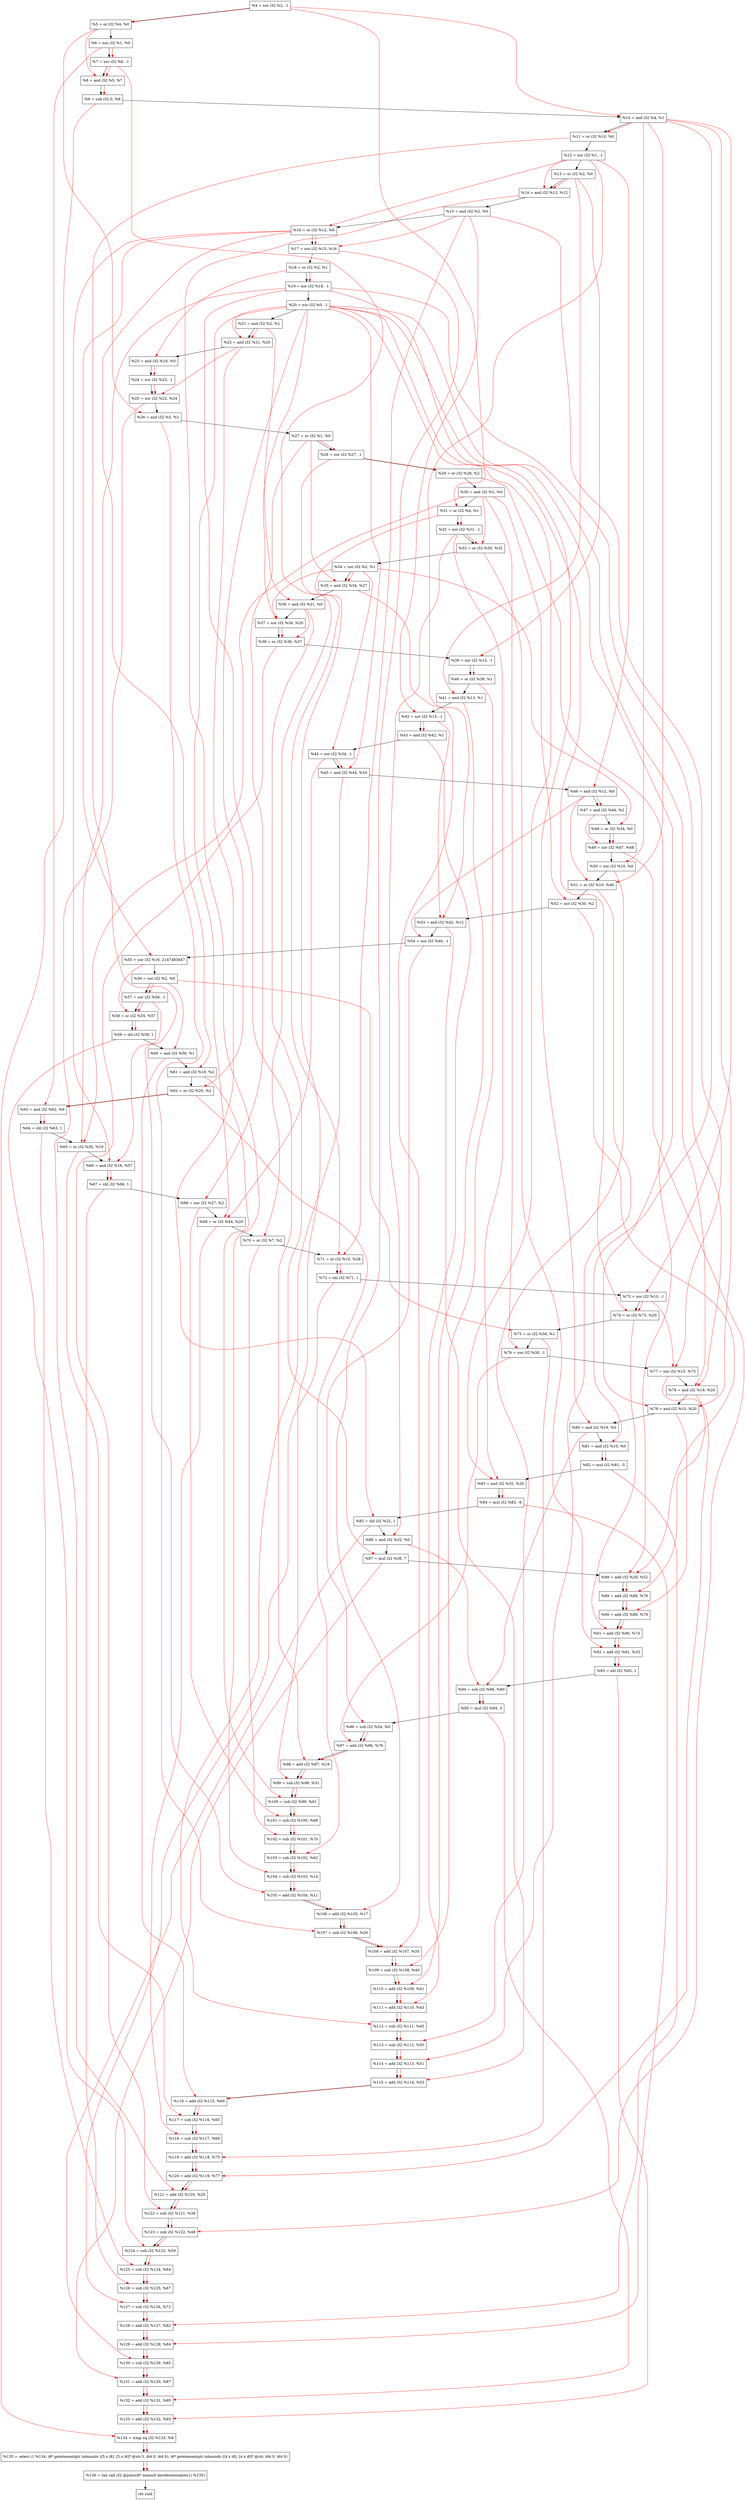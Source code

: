 digraph "DFG for'crackme' function" {
	Node0x2371440[shape=record, label="  %4 = xor i32 %2, -1"];
	Node0x2371500[shape=record, label="  %5 = or i32 %4, %0"];
	Node0x2371570[shape=record, label="  %6 = xor i32 %1, %0"];
	Node0x23715e0[shape=record, label="  %7 = xor i32 %6, -1"];
	Node0x2371650[shape=record, label="  %8 = and i32 %5, %7"];
	Node0x23716c0[shape=record, label="  %9 = sub i32 0, %8"];
	Node0x2371730[shape=record, label="  %10 = and i32 %4, %1"];
	Node0x23717a0[shape=record, label="  %11 = or i32 %10, %0"];
	Node0x2371810[shape=record, label="  %12 = xor i32 %1, -1"];
	Node0x2371880[shape=record, label="  %13 = or i32 %2, %0"];
	Node0x23718f0[shape=record, label="  %14 = and i32 %13, %12"];
	Node0x2371960[shape=record, label="  %15 = and i32 %2, %0"];
	Node0x23719d0[shape=record, label="  %16 = or i32 %12, %0"];
	Node0x2371a40[shape=record, label="  %17 = xor i32 %15, %16"];
	Node0x2371ab0[shape=record, label="  %18 = or i32 %2, %1"];
	Node0x2371b20[shape=record, label="  %19 = xor i32 %18, -1"];
	Node0x2371b90[shape=record, label="  %20 = xor i32 %0, -1"];
	Node0x2371c00[shape=record, label="  %21 = and i32 %2, %1"];
	Node0x2371c70[shape=record, label="  %22 = and i32 %21, %20"];
	Node0x2371ce0[shape=record, label="  %23 = and i32 %18, %0"];
	Node0x2371d50[shape=record, label="  %24 = xor i32 %23, -1"];
	Node0x2371dc0[shape=record, label="  %25 = xor i32 %22, %24"];
	Node0x2371e30[shape=record, label="  %26 = and i32 %5, %1"];
	Node0x2371ea0[shape=record, label="  %27 = or i32 %1, %0"];
	Node0x2371f10[shape=record, label="  %28 = xor i32 %27, -1"];
	Node0x2371f80[shape=record, label="  %29 = or i32 %28, %2"];
	Node0x2371ff0[shape=record, label="  %30 = and i32 %1, %0"];
	Node0x2372060[shape=record, label="  %31 = or i32 %4, %1"];
	Node0x23720d0[shape=record, label="  %32 = xor i32 %31, -1"];
	Node0x2372350[shape=record, label="  %33 = or i32 %30, %32"];
	Node0x23723c0[shape=record, label="  %34 = xor i32 %2, %1"];
	Node0x2372430[shape=record, label="  %35 = and i32 %34, %27"];
	Node0x23724a0[shape=record, label="  %36 = and i32 %21, %0"];
	Node0x2372510[shape=record, label="  %37 = xor i32 %34, %20"];
	Node0x2372580[shape=record, label="  %38 = or i32 %36, %37"];
	Node0x23725f0[shape=record, label="  %39 = xor i32 %13, -1"];
	Node0x2372660[shape=record, label="  %40 = or i32 %39, %1"];
	Node0x23726d0[shape=record, label="  %41 = and i32 %13, %1"];
	Node0x2372740[shape=record, label="  %42 = xor i32 %15, -1"];
	Node0x23727b0[shape=record, label="  %43 = and i32 %42, %1"];
	Node0x2372820[shape=record, label="  %44 = xor i32 %34, -1"];
	Node0x2372890[shape=record, label="  %45 = and i32 %44, %20"];
	Node0x2372900[shape=record, label="  %46 = and i32 %12, %0"];
	Node0x2372970[shape=record, label="  %47 = and i32 %46, %2"];
	Node0x23729e0[shape=record, label="  %48 = or i32 %34, %0"];
	Node0x2372a50[shape=record, label="  %49 = xor i32 %47, %48"];
	Node0x2372ac0[shape=record, label="  %50 = xor i32 %10, %0"];
	Node0x2372b30[shape=record, label="  %51 = or i32 %10, %46"];
	Node0x2372ba0[shape=record, label="  %52 = xor i32 %30, %2"];
	Node0x2372c10[shape=record, label="  %53 = and i32 %42, %12"];
	Node0x2372c80[shape=record, label="  %54 = xor i32 %46, -1"];
	Node0x2372d20[shape=record, label="  %55 = xor i32 %16, 2147483647"];
	Node0x2372d90[shape=record, label="  %56 = xor i32 %2, %0"];
	Node0x2372e00[shape=record, label="  %57 = xor i32 %56, -1"];
	Node0x2372e70[shape=record, label="  %58 = or i32 %55, %57"];
	Node0x2372f10[shape=record, label="  %59 = shl i32 %58, 1"];
	Node0x2372f80[shape=record, label="  %60 = and i32 %56, %1"];
	Node0x2372ff0[shape=record, label="  %61 = and i32 %16, %2"];
	Node0x2373060[shape=record, label="  %62 = or i32 %20, %2"];
	Node0x23730d0[shape=record, label="  %63 = and i32 %62, %6"];
	Node0x2373140[shape=record, label="  %64 = shl i32 %63, 1"];
	Node0x23735c0[shape=record, label="  %65 = or i32 %30, %19"];
	Node0x2373630[shape=record, label="  %66 = and i32 %16, %57"];
	Node0x23736a0[shape=record, label="  %67 = shl i32 %66, 1"];
	Node0x2373710[shape=record, label="  %68 = xor i32 %27, %2"];
	Node0x2373780[shape=record, label="  %69 = or i32 %44, %20"];
	Node0x23737f0[shape=record, label="  %70 = or i32 %7, %2"];
	Node0x2373860[shape=record, label="  %71 = or i32 %15, %28"];
	Node0x23738d0[shape=record, label="  %72 = shl i32 %71, 1"];
	Node0x2373940[shape=record, label="  %73 = xor i32 %10, -1"];
	Node0x23739b0[shape=record, label="  %74 = or i32 %73, %20"];
	Node0x2373a20[shape=record, label="  %75 = or i32 %56, %1"];
	Node0x2373a90[shape=record, label="  %76 = xor i32 %30, -1"];
	Node0x2373b00[shape=record, label="  %77 = xor i32 %15, %73"];
	Node0x2373b70[shape=record, label="  %78 = and i32 %19, %20"];
	Node0x2373be0[shape=record, label="  %79 = and i32 %10, %20"];
	Node0x2373c50[shape=record, label="  %80 = and i32 %19, %0"];
	Node0x2373cc0[shape=record, label="  %81 = and i32 %10, %0"];
	Node0x2373d60[shape=record, label="  %82 = mul i32 %81, -5"];
	Node0x2373dd0[shape=record, label="  %83 = and i32 %32, %20"];
	Node0x2373e70[shape=record, label="  %84 = mul i32 %83, -6"];
	Node0x2373ee0[shape=record, label="  %85 = shl i32 %22, 1"];
	Node0x2373f50[shape=record, label="  %86 = and i32 %32, %0"];
	Node0x2373ff0[shape=record, label="  %87 = mul i32 %36, 7"];
	Node0x2374060[shape=record, label="  %88 = add i32 %29, %52"];
	Node0x23740d0[shape=record, label="  %89 = add i32 %88, %78"];
	Node0x2374140[shape=record, label="  %90 = add i32 %89, %79"];
	Node0x23741b0[shape=record, label="  %91 = add i32 %90, %74"];
	Node0x2374220[shape=record, label="  %92 = add i32 %91, %33"];
	Node0x2374290[shape=record, label="  %93 = shl i32 %92, 1"];
	Node0x2374300[shape=record, label="  %94 = sub i32 %86, %80"];
	Node0x23743a0[shape=record, label="  %95 = mul i32 %94, 3"];
	Node0x2374410[shape=record, label="  %96 = sub i32 %54, %0"];
	Node0x2374480[shape=record, label="  %97 = add i32 %96, %76"];
	Node0x23744f0[shape=record, label="  %98 = add i32 %97, %19"];
	Node0x2374560[shape=record, label="  %99 = sub i32 %98, %31"];
	Node0x23745d0[shape=record, label="  %100 = sub i32 %99, %61"];
	Node0x2374640[shape=record, label="  %101 = sub i32 %100, %68"];
	Node0x23746b0[shape=record, label="  %102 = sub i32 %101, %70"];
	Node0x2374720[shape=record, label="  %103 = sub i32 %102, %62"];
	Node0x2374790[shape=record, label="  %104 = sub i32 %103, %14"];
	Node0x2374800[shape=record, label="  %105 = add i32 %104, %11"];
	Node0x2374870[shape=record, label="  %106 = add i32 %105, %17"];
	Node0x23748e0[shape=record, label="  %107 = sub i32 %106, %26"];
	Node0x2374950[shape=record, label="  %108 = add i32 %107, %35"];
	Node0x23749c0[shape=record, label="  %109 = sub i32 %108, %40"];
	Node0x2374a30[shape=record, label="  %110 = add i32 %109, %41"];
	Node0x2374aa0[shape=record, label="  %111 = add i32 %110, %43"];
	Node0x2374b10[shape=record, label="  %112 = sub i32 %111, %45"];
	Node0x2374b80[shape=record, label="  %113 = sub i32 %112, %50"];
	Node0x2374bf0[shape=record, label="  %114 = add i32 %113, %51"];
	Node0x2374c60[shape=record, label="  %115 = add i32 %114, %53"];
	Node0x2374cd0[shape=record, label="  %116 = add i32 %115, %60"];
	Node0x2374d40[shape=record, label="  %117 = sub i32 %116, %65"];
	Node0x2374db0[shape=record, label="  %118 = sub i32 %117, %69"];
	Node0x2374e20[shape=record, label="  %119 = add i32 %118, %75"];
	Node0x2374e90[shape=record, label="  %120 = add i32 %119, %77"];
	Node0x2374f00[shape=record, label="  %121 = add i32 %120, %25"];
	Node0x2374f70[shape=record, label="  %122 = sub i32 %121, %38"];
	Node0x2374fe0[shape=record, label="  %123 = sub i32 %122, %49"];
	Node0x2375050[shape=record, label="  %124 = sub i32 %123, %59"];
	Node0x23750c0[shape=record, label="  %125 = sub i32 %124, %64"];
	Node0x2375130[shape=record, label="  %126 = sub i32 %125, %67"];
	Node0x23751a0[shape=record, label="  %127 = sub i32 %126, %72"];
	Node0x2375210[shape=record, label="  %128 = add i32 %127, %82"];
	Node0x2375a90[shape=record, label="  %129 = add i32 %128, %84"];
	Node0x2375b00[shape=record, label="  %130 = sub i32 %129, %85"];
	Node0x2375b70[shape=record, label="  %131 = add i32 %130, %87"];
	Node0x2375be0[shape=record, label="  %132 = add i32 %131, %95"];
	Node0x2375c50[shape=record, label="  %133 = add i32 %132, %93"];
	Node0x2375cc0[shape=record, label="  %134 = icmp eq i32 %133, %9"];
	Node0x2311268[shape=record, label="  %135 = select i1 %134, i8* getelementptr inbounds ([5 x i8], [5 x i8]* @str.3, i64 0, i64 0), i8* getelementptr inbounds ([4 x i8], [4 x i8]* @str, i64 0, i64 0)"];
	Node0x2375f50[shape=record, label="  %136 = tail call i32 @puts(i8* nonnull dereferenceable(1) %135)"];
	Node0x2375fa0[shape=record, label="  ret void"];
	Node0x2371440 -> Node0x2371500;
	Node0x2371500 -> Node0x2371570;
	Node0x2371570 -> Node0x23715e0;
	Node0x23715e0 -> Node0x2371650;
	Node0x2371650 -> Node0x23716c0;
	Node0x23716c0 -> Node0x2371730;
	Node0x2371730 -> Node0x23717a0;
	Node0x23717a0 -> Node0x2371810;
	Node0x2371810 -> Node0x2371880;
	Node0x2371880 -> Node0x23718f0;
	Node0x23718f0 -> Node0x2371960;
	Node0x2371960 -> Node0x23719d0;
	Node0x23719d0 -> Node0x2371a40;
	Node0x2371a40 -> Node0x2371ab0;
	Node0x2371ab0 -> Node0x2371b20;
	Node0x2371b20 -> Node0x2371b90;
	Node0x2371b90 -> Node0x2371c00;
	Node0x2371c00 -> Node0x2371c70;
	Node0x2371c70 -> Node0x2371ce0;
	Node0x2371ce0 -> Node0x2371d50;
	Node0x2371d50 -> Node0x2371dc0;
	Node0x2371dc0 -> Node0x2371e30;
	Node0x2371e30 -> Node0x2371ea0;
	Node0x2371ea0 -> Node0x2371f10;
	Node0x2371f10 -> Node0x2371f80;
	Node0x2371f80 -> Node0x2371ff0;
	Node0x2371ff0 -> Node0x2372060;
	Node0x2372060 -> Node0x23720d0;
	Node0x23720d0 -> Node0x2372350;
	Node0x2372350 -> Node0x23723c0;
	Node0x23723c0 -> Node0x2372430;
	Node0x2372430 -> Node0x23724a0;
	Node0x23724a0 -> Node0x2372510;
	Node0x2372510 -> Node0x2372580;
	Node0x2372580 -> Node0x23725f0;
	Node0x23725f0 -> Node0x2372660;
	Node0x2372660 -> Node0x23726d0;
	Node0x23726d0 -> Node0x2372740;
	Node0x2372740 -> Node0x23727b0;
	Node0x23727b0 -> Node0x2372820;
	Node0x2372820 -> Node0x2372890;
	Node0x2372890 -> Node0x2372900;
	Node0x2372900 -> Node0x2372970;
	Node0x2372970 -> Node0x23729e0;
	Node0x23729e0 -> Node0x2372a50;
	Node0x2372a50 -> Node0x2372ac0;
	Node0x2372ac0 -> Node0x2372b30;
	Node0x2372b30 -> Node0x2372ba0;
	Node0x2372ba0 -> Node0x2372c10;
	Node0x2372c10 -> Node0x2372c80;
	Node0x2372c80 -> Node0x2372d20;
	Node0x2372d20 -> Node0x2372d90;
	Node0x2372d90 -> Node0x2372e00;
	Node0x2372e00 -> Node0x2372e70;
	Node0x2372e70 -> Node0x2372f10;
	Node0x2372f10 -> Node0x2372f80;
	Node0x2372f80 -> Node0x2372ff0;
	Node0x2372ff0 -> Node0x2373060;
	Node0x2373060 -> Node0x23730d0;
	Node0x23730d0 -> Node0x2373140;
	Node0x2373140 -> Node0x23735c0;
	Node0x23735c0 -> Node0x2373630;
	Node0x2373630 -> Node0x23736a0;
	Node0x23736a0 -> Node0x2373710;
	Node0x2373710 -> Node0x2373780;
	Node0x2373780 -> Node0x23737f0;
	Node0x23737f0 -> Node0x2373860;
	Node0x2373860 -> Node0x23738d0;
	Node0x23738d0 -> Node0x2373940;
	Node0x2373940 -> Node0x23739b0;
	Node0x23739b0 -> Node0x2373a20;
	Node0x2373a20 -> Node0x2373a90;
	Node0x2373a90 -> Node0x2373b00;
	Node0x2373b00 -> Node0x2373b70;
	Node0x2373b70 -> Node0x2373be0;
	Node0x2373be0 -> Node0x2373c50;
	Node0x2373c50 -> Node0x2373cc0;
	Node0x2373cc0 -> Node0x2373d60;
	Node0x2373d60 -> Node0x2373dd0;
	Node0x2373dd0 -> Node0x2373e70;
	Node0x2373e70 -> Node0x2373ee0;
	Node0x2373ee0 -> Node0x2373f50;
	Node0x2373f50 -> Node0x2373ff0;
	Node0x2373ff0 -> Node0x2374060;
	Node0x2374060 -> Node0x23740d0;
	Node0x23740d0 -> Node0x2374140;
	Node0x2374140 -> Node0x23741b0;
	Node0x23741b0 -> Node0x2374220;
	Node0x2374220 -> Node0x2374290;
	Node0x2374290 -> Node0x2374300;
	Node0x2374300 -> Node0x23743a0;
	Node0x23743a0 -> Node0x2374410;
	Node0x2374410 -> Node0x2374480;
	Node0x2374480 -> Node0x23744f0;
	Node0x23744f0 -> Node0x2374560;
	Node0x2374560 -> Node0x23745d0;
	Node0x23745d0 -> Node0x2374640;
	Node0x2374640 -> Node0x23746b0;
	Node0x23746b0 -> Node0x2374720;
	Node0x2374720 -> Node0x2374790;
	Node0x2374790 -> Node0x2374800;
	Node0x2374800 -> Node0x2374870;
	Node0x2374870 -> Node0x23748e0;
	Node0x23748e0 -> Node0x2374950;
	Node0x2374950 -> Node0x23749c0;
	Node0x23749c0 -> Node0x2374a30;
	Node0x2374a30 -> Node0x2374aa0;
	Node0x2374aa0 -> Node0x2374b10;
	Node0x2374b10 -> Node0x2374b80;
	Node0x2374b80 -> Node0x2374bf0;
	Node0x2374bf0 -> Node0x2374c60;
	Node0x2374c60 -> Node0x2374cd0;
	Node0x2374cd0 -> Node0x2374d40;
	Node0x2374d40 -> Node0x2374db0;
	Node0x2374db0 -> Node0x2374e20;
	Node0x2374e20 -> Node0x2374e90;
	Node0x2374e90 -> Node0x2374f00;
	Node0x2374f00 -> Node0x2374f70;
	Node0x2374f70 -> Node0x2374fe0;
	Node0x2374fe0 -> Node0x2375050;
	Node0x2375050 -> Node0x23750c0;
	Node0x23750c0 -> Node0x2375130;
	Node0x2375130 -> Node0x23751a0;
	Node0x23751a0 -> Node0x2375210;
	Node0x2375210 -> Node0x2375a90;
	Node0x2375a90 -> Node0x2375b00;
	Node0x2375b00 -> Node0x2375b70;
	Node0x2375b70 -> Node0x2375be0;
	Node0x2375be0 -> Node0x2375c50;
	Node0x2375c50 -> Node0x2375cc0;
	Node0x2375cc0 -> Node0x2311268;
	Node0x2311268 -> Node0x2375f50;
	Node0x2375f50 -> Node0x2375fa0;
edge [color=red]
	Node0x2371440 -> Node0x2371500;
	Node0x2371570 -> Node0x23715e0;
	Node0x2371500 -> Node0x2371650;
	Node0x23715e0 -> Node0x2371650;
	Node0x2371650 -> Node0x23716c0;
	Node0x2371440 -> Node0x2371730;
	Node0x2371730 -> Node0x23717a0;
	Node0x2371880 -> Node0x23718f0;
	Node0x2371810 -> Node0x23718f0;
	Node0x2371810 -> Node0x23719d0;
	Node0x2371960 -> Node0x2371a40;
	Node0x23719d0 -> Node0x2371a40;
	Node0x2371ab0 -> Node0x2371b20;
	Node0x2371c00 -> Node0x2371c70;
	Node0x2371b90 -> Node0x2371c70;
	Node0x2371ab0 -> Node0x2371ce0;
	Node0x2371ce0 -> Node0x2371d50;
	Node0x2371c70 -> Node0x2371dc0;
	Node0x2371d50 -> Node0x2371dc0;
	Node0x2371500 -> Node0x2371e30;
	Node0x2371ea0 -> Node0x2371f10;
	Node0x2371f10 -> Node0x2371f80;
	Node0x2371440 -> Node0x2372060;
	Node0x2372060 -> Node0x23720d0;
	Node0x2371ff0 -> Node0x2372350;
	Node0x23720d0 -> Node0x2372350;
	Node0x23723c0 -> Node0x2372430;
	Node0x2371ea0 -> Node0x2372430;
	Node0x2371c00 -> Node0x23724a0;
	Node0x23723c0 -> Node0x2372510;
	Node0x2371b90 -> Node0x2372510;
	Node0x23724a0 -> Node0x2372580;
	Node0x2372510 -> Node0x2372580;
	Node0x2371880 -> Node0x23725f0;
	Node0x23725f0 -> Node0x2372660;
	Node0x2371880 -> Node0x23726d0;
	Node0x2371960 -> Node0x2372740;
	Node0x2372740 -> Node0x23727b0;
	Node0x23723c0 -> Node0x2372820;
	Node0x2372820 -> Node0x2372890;
	Node0x2371b90 -> Node0x2372890;
	Node0x2371810 -> Node0x2372900;
	Node0x2372900 -> Node0x2372970;
	Node0x23723c0 -> Node0x23729e0;
	Node0x2372970 -> Node0x2372a50;
	Node0x23729e0 -> Node0x2372a50;
	Node0x2371730 -> Node0x2372ac0;
	Node0x2371730 -> Node0x2372b30;
	Node0x2372900 -> Node0x2372b30;
	Node0x2371ff0 -> Node0x2372ba0;
	Node0x2372740 -> Node0x2372c10;
	Node0x2371810 -> Node0x2372c10;
	Node0x2372900 -> Node0x2372c80;
	Node0x23719d0 -> Node0x2372d20;
	Node0x2372d90 -> Node0x2372e00;
	Node0x2372d20 -> Node0x2372e70;
	Node0x2372e00 -> Node0x2372e70;
	Node0x2372e70 -> Node0x2372f10;
	Node0x2372d90 -> Node0x2372f80;
	Node0x23719d0 -> Node0x2372ff0;
	Node0x2371b90 -> Node0x2373060;
	Node0x2373060 -> Node0x23730d0;
	Node0x2371570 -> Node0x23730d0;
	Node0x23730d0 -> Node0x2373140;
	Node0x2371ff0 -> Node0x23735c0;
	Node0x2371b20 -> Node0x23735c0;
	Node0x23719d0 -> Node0x2373630;
	Node0x2372e00 -> Node0x2373630;
	Node0x2373630 -> Node0x23736a0;
	Node0x2371ea0 -> Node0x2373710;
	Node0x2372820 -> Node0x2373780;
	Node0x2371b90 -> Node0x2373780;
	Node0x23715e0 -> Node0x23737f0;
	Node0x2371960 -> Node0x2373860;
	Node0x2371f10 -> Node0x2373860;
	Node0x2373860 -> Node0x23738d0;
	Node0x2371730 -> Node0x2373940;
	Node0x2373940 -> Node0x23739b0;
	Node0x2371b90 -> Node0x23739b0;
	Node0x2372d90 -> Node0x2373a20;
	Node0x2371ff0 -> Node0x2373a90;
	Node0x2371960 -> Node0x2373b00;
	Node0x2373940 -> Node0x2373b00;
	Node0x2371b20 -> Node0x2373b70;
	Node0x2371b90 -> Node0x2373b70;
	Node0x2371730 -> Node0x2373be0;
	Node0x2371b90 -> Node0x2373be0;
	Node0x2371b20 -> Node0x2373c50;
	Node0x2371730 -> Node0x2373cc0;
	Node0x2373cc0 -> Node0x2373d60;
	Node0x23720d0 -> Node0x2373dd0;
	Node0x2371b90 -> Node0x2373dd0;
	Node0x2373dd0 -> Node0x2373e70;
	Node0x2371c70 -> Node0x2373ee0;
	Node0x23720d0 -> Node0x2373f50;
	Node0x23724a0 -> Node0x2373ff0;
	Node0x2371f80 -> Node0x2374060;
	Node0x2372ba0 -> Node0x2374060;
	Node0x2374060 -> Node0x23740d0;
	Node0x2373b70 -> Node0x23740d0;
	Node0x23740d0 -> Node0x2374140;
	Node0x2373be0 -> Node0x2374140;
	Node0x2374140 -> Node0x23741b0;
	Node0x23739b0 -> Node0x23741b0;
	Node0x23741b0 -> Node0x2374220;
	Node0x2372350 -> Node0x2374220;
	Node0x2374220 -> Node0x2374290;
	Node0x2373f50 -> Node0x2374300;
	Node0x2373c50 -> Node0x2374300;
	Node0x2374300 -> Node0x23743a0;
	Node0x2372c80 -> Node0x2374410;
	Node0x2374410 -> Node0x2374480;
	Node0x2373a90 -> Node0x2374480;
	Node0x2374480 -> Node0x23744f0;
	Node0x2371b20 -> Node0x23744f0;
	Node0x23744f0 -> Node0x2374560;
	Node0x2372060 -> Node0x2374560;
	Node0x2374560 -> Node0x23745d0;
	Node0x2372ff0 -> Node0x23745d0;
	Node0x23745d0 -> Node0x2374640;
	Node0x2373710 -> Node0x2374640;
	Node0x2374640 -> Node0x23746b0;
	Node0x23737f0 -> Node0x23746b0;
	Node0x23746b0 -> Node0x2374720;
	Node0x2373060 -> Node0x2374720;
	Node0x2374720 -> Node0x2374790;
	Node0x23718f0 -> Node0x2374790;
	Node0x2374790 -> Node0x2374800;
	Node0x23717a0 -> Node0x2374800;
	Node0x2374800 -> Node0x2374870;
	Node0x2371a40 -> Node0x2374870;
	Node0x2374870 -> Node0x23748e0;
	Node0x2371e30 -> Node0x23748e0;
	Node0x23748e0 -> Node0x2374950;
	Node0x2372430 -> Node0x2374950;
	Node0x2374950 -> Node0x23749c0;
	Node0x2372660 -> Node0x23749c0;
	Node0x23749c0 -> Node0x2374a30;
	Node0x23726d0 -> Node0x2374a30;
	Node0x2374a30 -> Node0x2374aa0;
	Node0x23727b0 -> Node0x2374aa0;
	Node0x2374aa0 -> Node0x2374b10;
	Node0x2372890 -> Node0x2374b10;
	Node0x2374b10 -> Node0x2374b80;
	Node0x2372ac0 -> Node0x2374b80;
	Node0x2374b80 -> Node0x2374bf0;
	Node0x2372b30 -> Node0x2374bf0;
	Node0x2374bf0 -> Node0x2374c60;
	Node0x2372c10 -> Node0x2374c60;
	Node0x2374c60 -> Node0x2374cd0;
	Node0x2372f80 -> Node0x2374cd0;
	Node0x2374cd0 -> Node0x2374d40;
	Node0x23735c0 -> Node0x2374d40;
	Node0x2374d40 -> Node0x2374db0;
	Node0x2373780 -> Node0x2374db0;
	Node0x2374db0 -> Node0x2374e20;
	Node0x2373a20 -> Node0x2374e20;
	Node0x2374e20 -> Node0x2374e90;
	Node0x2373b00 -> Node0x2374e90;
	Node0x2374e90 -> Node0x2374f00;
	Node0x2371dc0 -> Node0x2374f00;
	Node0x2374f00 -> Node0x2374f70;
	Node0x2372580 -> Node0x2374f70;
	Node0x2374f70 -> Node0x2374fe0;
	Node0x2372a50 -> Node0x2374fe0;
	Node0x2374fe0 -> Node0x2375050;
	Node0x2372f10 -> Node0x2375050;
	Node0x2375050 -> Node0x23750c0;
	Node0x2373140 -> Node0x23750c0;
	Node0x23750c0 -> Node0x2375130;
	Node0x23736a0 -> Node0x2375130;
	Node0x2375130 -> Node0x23751a0;
	Node0x23738d0 -> Node0x23751a0;
	Node0x23751a0 -> Node0x2375210;
	Node0x2373d60 -> Node0x2375210;
	Node0x2375210 -> Node0x2375a90;
	Node0x2373e70 -> Node0x2375a90;
	Node0x2375a90 -> Node0x2375b00;
	Node0x2373ee0 -> Node0x2375b00;
	Node0x2375b00 -> Node0x2375b70;
	Node0x2373ff0 -> Node0x2375b70;
	Node0x2375b70 -> Node0x2375be0;
	Node0x23743a0 -> Node0x2375be0;
	Node0x2375be0 -> Node0x2375c50;
	Node0x2374290 -> Node0x2375c50;
	Node0x2375c50 -> Node0x2375cc0;
	Node0x23716c0 -> Node0x2375cc0;
	Node0x2375cc0 -> Node0x2311268;
	Node0x2311268 -> Node0x2375f50;
}
